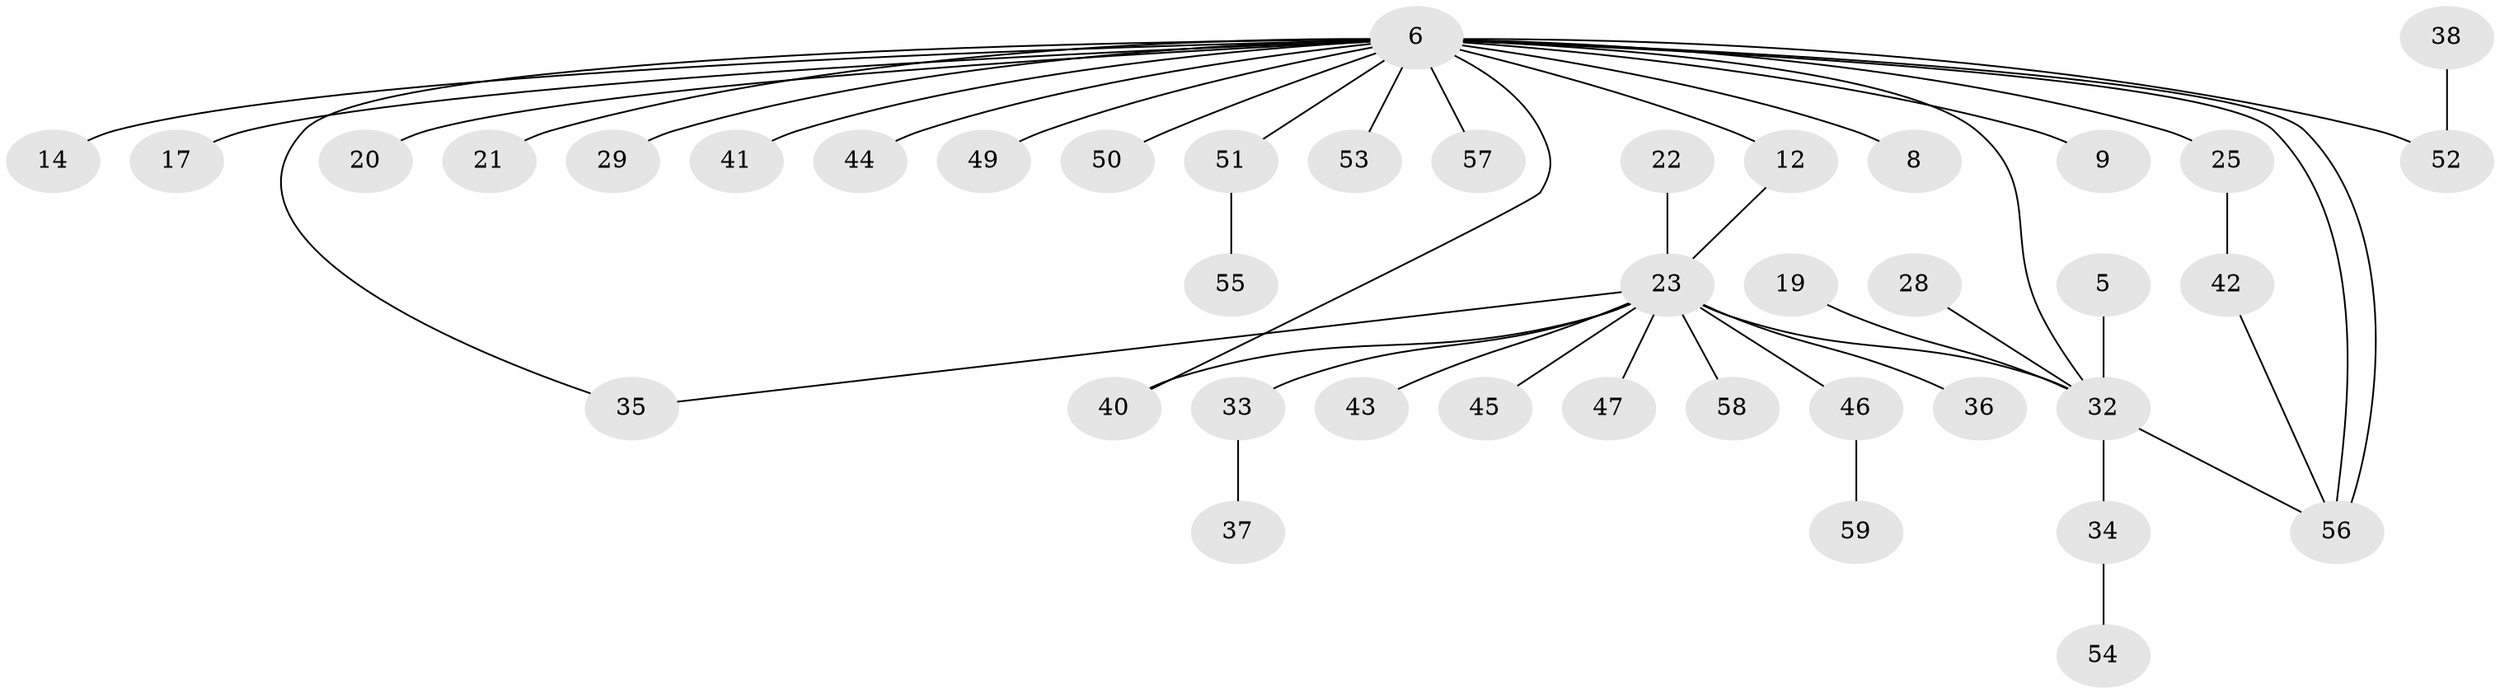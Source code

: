 // original degree distribution, {15: 0.01694915254237288, 2: 0.3220338983050847, 7: 0.01694915254237288, 4: 0.03389830508474576, 1: 0.4576271186440678, 14: 0.01694915254237288, 12: 0.01694915254237288, 3: 0.11864406779661017}
// Generated by graph-tools (version 1.1) at 2025/51/03/04/25 21:51:31]
// undirected, 41 vertices, 46 edges
graph export_dot {
graph [start="1"]
  node [color=gray90,style=filled];
  5;
  6 [super="+1"];
  8;
  9;
  12;
  14;
  17;
  19;
  20;
  21;
  22;
  23 [super="+7"];
  25;
  28;
  29;
  32 [super="+3+4+26"];
  33;
  34 [super="+24"];
  35;
  36;
  37;
  38;
  40 [super="+18"];
  41;
  42;
  43;
  44;
  45;
  46;
  47 [super="+10"];
  49;
  50 [super="+15"];
  51;
  52 [super="+2+30"];
  53 [super="+13"];
  54;
  55;
  56 [super="+48"];
  57;
  58;
  59;
  5 -- 32;
  6 -- 8;
  6 -- 9;
  6 -- 12;
  6 -- 14;
  6 -- 20;
  6 -- 25;
  6 -- 41;
  6 -- 49 [weight=2];
  6 -- 52 [weight=3];
  6 -- 56 [weight=2];
  6 -- 56;
  6 -- 57;
  6 -- 35;
  6 -- 44;
  6 -- 17;
  6 -- 51;
  6 -- 21;
  6 -- 29;
  6 -- 32;
  6 -- 40;
  6 -- 53;
  6 -- 50;
  12 -- 23;
  19 -- 32;
  22 -- 23;
  23 -- 40 [weight=2];
  23 -- 45;
  23 -- 33;
  23 -- 35;
  23 -- 36;
  23 -- 43;
  23 -- 46;
  23 -- 58;
  23 -- 32 [weight=2];
  23 -- 47;
  25 -- 42;
  28 -- 32;
  32 -- 56;
  32 -- 34;
  33 -- 37;
  34 -- 54;
  38 -- 52;
  42 -- 56;
  46 -- 59;
  51 -- 55;
}
